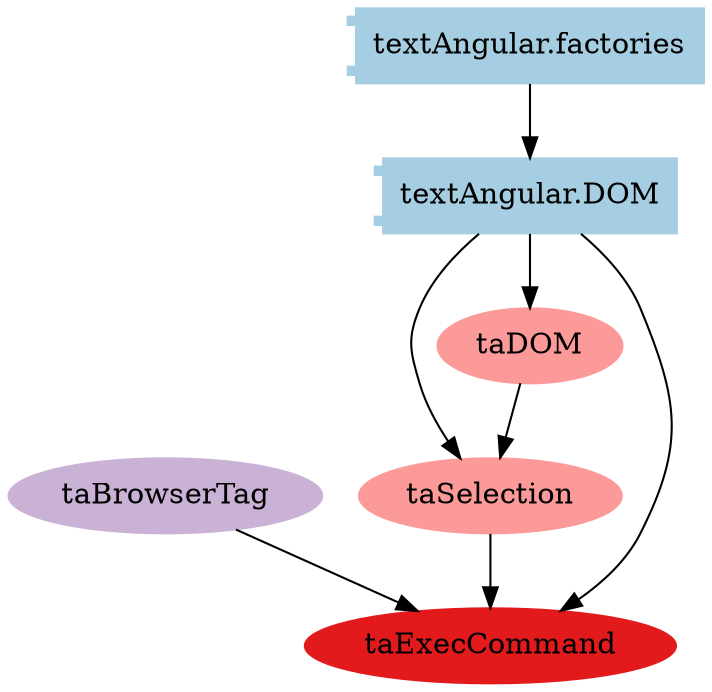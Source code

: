 digraph dependencies {
  node[shape="component",style="filled",colorscheme=paired12]


    node[shape="component"]
    "textAngular.DOM"[label="textAngular.DOM", color=1]

    
      "textAngular.factories"[label="textAngular.factories", color=1]
      "textAngular.factories" -> "textAngular.DOM"
    


    node[shape="ellipse"]
    


    

    
      "taSelection"[label="taSelection", color=5]
      "textAngular.DOM" -> "taSelection"
    
      "taDOM"[label="taDOM", color=5]
      "textAngular.DOM" -> "taDOM"
    

    
      "taExecCommand"[label="taExecCommand", color=6]
      "textAngular.DOM" -> "taExecCommand"
    

    node[shape="cds"]
    

    









    node[shape="ellipse",style="filled", color=9]
    

    


    

    
      
        "taDOM"[label="taDOM"]
        "taDOM" -> "taSelection"
      
    
      
    

    
      
        "taSelection"[label="taSelection"]
        "taSelection" -> "taExecCommand"
      
        "taBrowserTag"[label="taBrowserTag"]
        "taBrowserTag" -> "taExecCommand"
      
    

    


}
